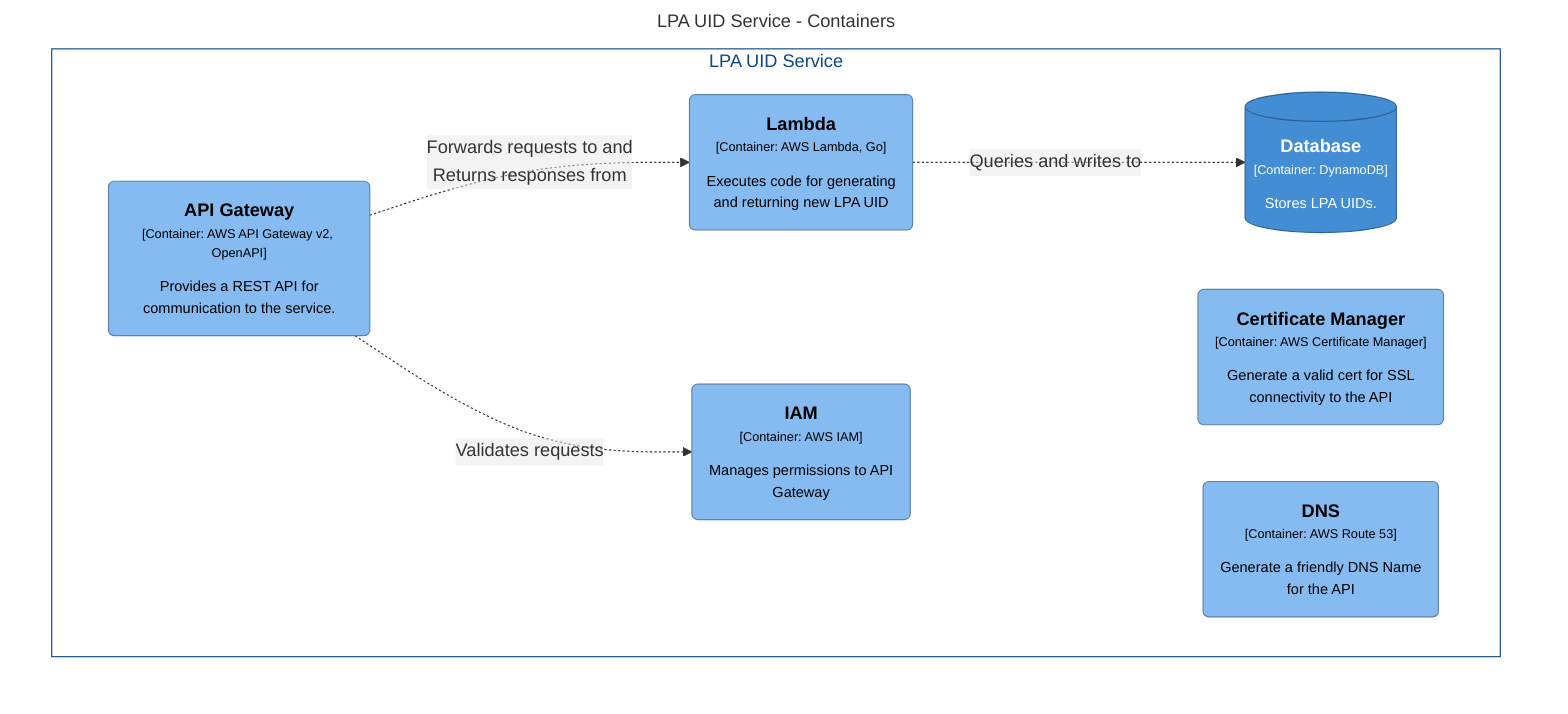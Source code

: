 graph TB
  linkStyle default fill:#ffffff

  subgraph diagram [LPA UID Service - Containers]
    style diagram fill:#ffffff,stroke:#ffffff

    subgraph 1 [LPA UID Service]
      style 1 fill:#ffffff,stroke:#0b4884,color:#0b4884

      2[("<div style='font-weight: bold'>Database</div><div style='font-size: 70%; margin-top: 0px'>[Container: DynamoDB]</div><div style='font-size: 80%; margin-top:10px'>Stores LPA UIDs.</div>")]
      style 2 fill:#438dd5,stroke:#2e6295,color:#ffffff
      3("<div style='font-weight: bold'>Lambda</div><div style='font-size: 70%; margin-top: 0px'>[Container: AWS Lambda, Go]</div><div style='font-size: 80%; margin-top:10px'>Executes code for generating<br />and returning new LPA UID</div>")
      style 3 fill:#85bbf0,stroke:#5d82a8,color:#000000
      5("<div style='font-weight: bold'>IAM</div><div style='font-size: 70%; margin-top: 0px'>[Container: AWS IAM]</div><div style='font-size: 80%; margin-top:10px'>Manages permissions to API<br />Gateway</div>")
      style 5 fill:#85bbf0,stroke:#5d82a8,color:#000000
      6("<div style='font-weight: bold'>Certificate Manager</div><div style='font-size: 70%; margin-top: 0px'>[Container: AWS Certificate Manager]</div><div style='font-size: 80%; margin-top:10px'>Generate a valid cert for SSL<br />connectivity to the API</div>")
      style 6 fill:#85bbf0,stroke:#5d82a8,color:#000000
      7("<div style='font-weight: bold'>DNS</div><div style='font-size: 70%; margin-top: 0px'>[Container: AWS Route 53]</div><div style='font-size: 80%; margin-top:10px'>Generate a friendly DNS Name<br />for the API</div>")
      style 7 fill:#85bbf0,stroke:#5d82a8,color:#000000
      8("<div style='font-weight: bold'>API Gateway</div><div style='font-size: 70%; margin-top: 0px'>[Container: AWS API Gateway v2, OpenAPI]</div><div style='font-size: 80%; margin-top:10px'>Provides a REST API for<br />communication to the service.</div>")
      style 8 fill:#85bbf0,stroke:#5d82a8,color:#000000
    end

    8-. "<div>Validates requests</div><div style='font-size: 70%'></div>" .->5
    3-. "<div>Queries and writes to</div><div style='font-size: 70%'></div>" .->2
    8-. "<div>Forwards requests to and<br />Returns responses from</div><div style='font-size: 70%'></div>" .->3
  end